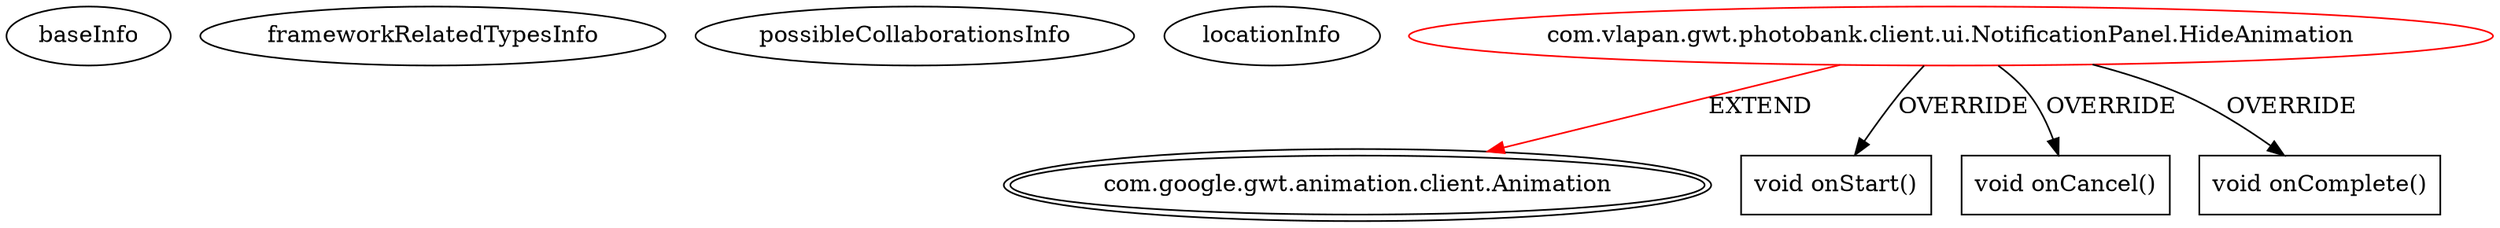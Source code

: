 digraph {
baseInfo[graphId=4616,category="extension_graph",isAnonymous=false,possibleRelation=false]
frameworkRelatedTypesInfo[0="com.google.gwt.animation.client.Animation"]
possibleCollaborationsInfo[]
locationInfo[projectName="vlapan-PhotoBank",filePath="/vlapan-PhotoBank/PhotoBank-master/src/com/vlapan/gwt/photobank/client/ui/NotificationPanel.java",contextSignature="HideAnimation",graphId="4616"]
0[label="com.vlapan.gwt.photobank.client.ui.NotificationPanel.HideAnimation",vertexType="ROOT_CLIENT_CLASS_DECLARATION",isFrameworkType=false,color=red]
1[label="com.google.gwt.animation.client.Animation",vertexType="FRAMEWORK_CLASS_TYPE",isFrameworkType=true,peripheries=2]
2[label="void onStart()",vertexType="OVERRIDING_METHOD_DECLARATION",isFrameworkType=false,shape=box]
3[label="void onCancel()",vertexType="OVERRIDING_METHOD_DECLARATION",isFrameworkType=false,shape=box]
4[label="void onComplete()",vertexType="OVERRIDING_METHOD_DECLARATION",isFrameworkType=false,shape=box]
0->1[label="EXTEND",color=red]
0->2[label="OVERRIDE"]
0->3[label="OVERRIDE"]
0->4[label="OVERRIDE"]
}
